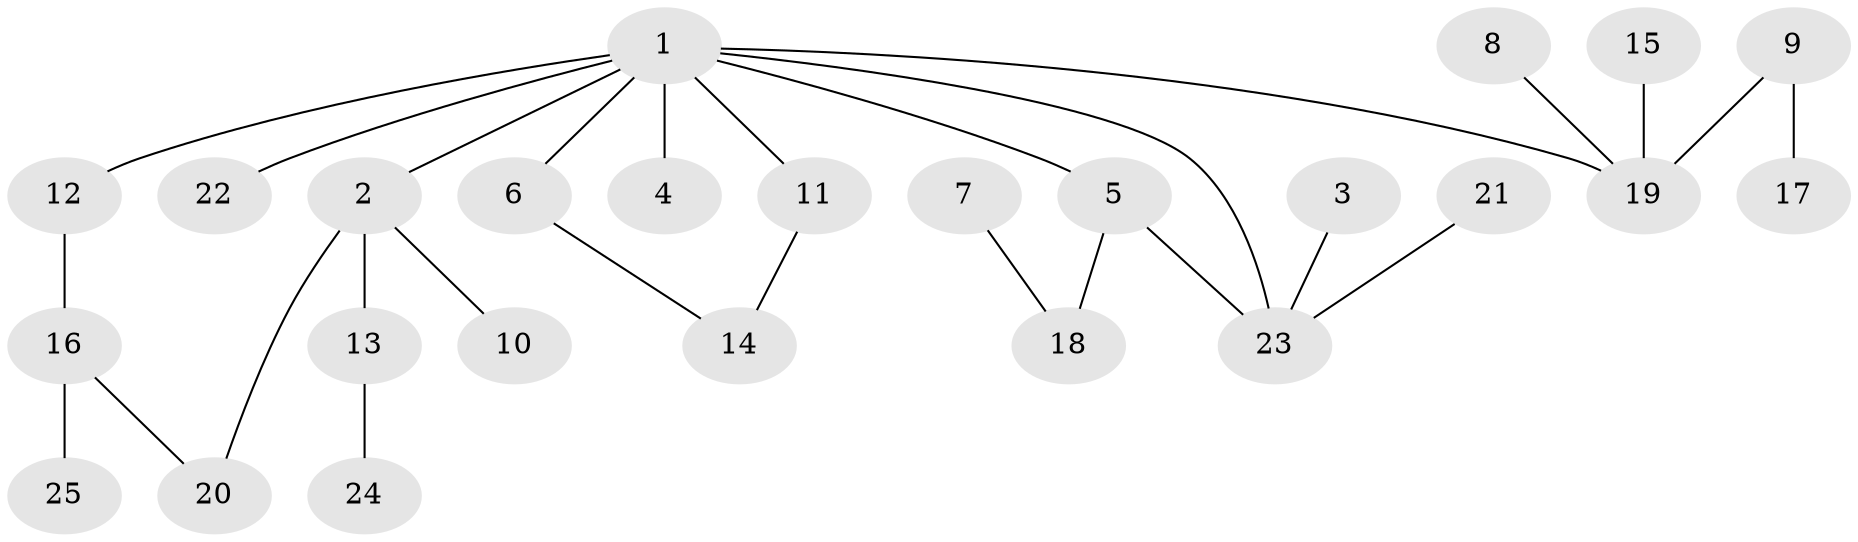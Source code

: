// original degree distribution, {5: 0.04, 7: 0.02, 1: 0.44, 4: 0.06, 3: 0.18, 2: 0.26}
// Generated by graph-tools (version 1.1) at 2025/25/03/09/25 03:25:29]
// undirected, 25 vertices, 27 edges
graph export_dot {
graph [start="1"]
  node [color=gray90,style=filled];
  1;
  2;
  3;
  4;
  5;
  6;
  7;
  8;
  9;
  10;
  11;
  12;
  13;
  14;
  15;
  16;
  17;
  18;
  19;
  20;
  21;
  22;
  23;
  24;
  25;
  1 -- 2 [weight=1.0];
  1 -- 4 [weight=1.0];
  1 -- 5 [weight=1.0];
  1 -- 6 [weight=1.0];
  1 -- 11 [weight=1.0];
  1 -- 12 [weight=1.0];
  1 -- 19 [weight=1.0];
  1 -- 22 [weight=1.0];
  1 -- 23 [weight=1.0];
  2 -- 10 [weight=1.0];
  2 -- 13 [weight=1.0];
  2 -- 20 [weight=1.0];
  3 -- 23 [weight=1.0];
  5 -- 18 [weight=1.0];
  5 -- 23 [weight=1.0];
  6 -- 14 [weight=1.0];
  7 -- 18 [weight=1.0];
  8 -- 19 [weight=1.0];
  9 -- 17 [weight=1.0];
  9 -- 19 [weight=1.0];
  11 -- 14 [weight=1.0];
  12 -- 16 [weight=1.0];
  13 -- 24 [weight=1.0];
  15 -- 19 [weight=1.0];
  16 -- 20 [weight=1.0];
  16 -- 25 [weight=1.0];
  21 -- 23 [weight=1.0];
}
